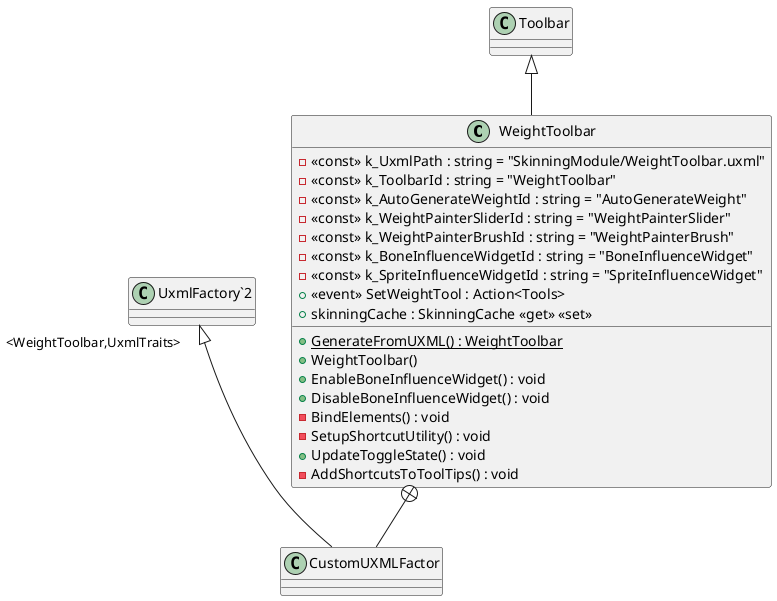 @startuml
class WeightToolbar {
    - <<const>> k_UxmlPath : string = "SkinningModule/WeightToolbar.uxml"
    - <<const>> k_ToolbarId : string = "WeightToolbar"
    - <<const>> k_AutoGenerateWeightId : string = "AutoGenerateWeight"
    - <<const>> k_WeightPainterSliderId : string = "WeightPainterSlider"
    - <<const>> k_WeightPainterBrushId : string = "WeightPainterBrush"
    - <<const>> k_BoneInfluenceWidgetId : string = "BoneInfluenceWidget"
    - <<const>> k_SpriteInfluenceWidgetId : string = "SpriteInfluenceWidget"
    +  <<event>> SetWeightTool : Action<Tools> 
    + skinningCache : SkinningCache <<get>> <<set>>
    + {static} GenerateFromUXML() : WeightToolbar
    + WeightToolbar()
    + EnableBoneInfluenceWidget() : void
    + DisableBoneInfluenceWidget() : void
    - BindElements() : void
    - SetupShortcutUtility() : void
    + UpdateToggleState() : void
    - AddShortcutsToToolTips() : void
}
class CustomUXMLFactor {
}
Toolbar <|-- WeightToolbar
WeightToolbar +-- CustomUXMLFactor
"UxmlFactory`2" "<WeightToolbar,UxmlTraits>" <|-- CustomUXMLFactor
@enduml
